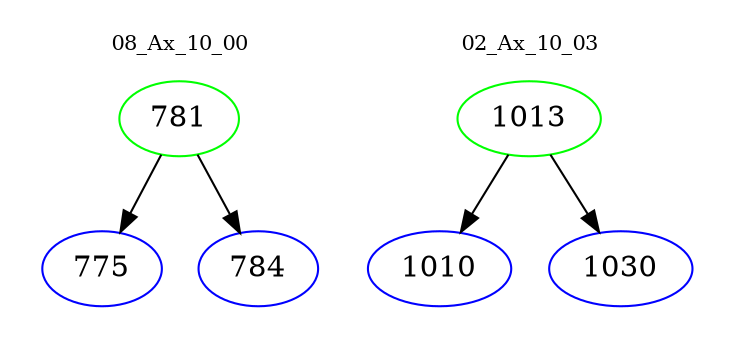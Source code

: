 digraph{
subgraph cluster_0 {
color = white
label = "08_Ax_10_00";
fontsize=10;
T0_781 [label="781", color="green"]
T0_781 -> T0_775 [color="black"]
T0_775 [label="775", color="blue"]
T0_781 -> T0_784 [color="black"]
T0_784 [label="784", color="blue"]
}
subgraph cluster_1 {
color = white
label = "02_Ax_10_03";
fontsize=10;
T1_1013 [label="1013", color="green"]
T1_1013 -> T1_1010 [color="black"]
T1_1010 [label="1010", color="blue"]
T1_1013 -> T1_1030 [color="black"]
T1_1030 [label="1030", color="blue"]
}
}
